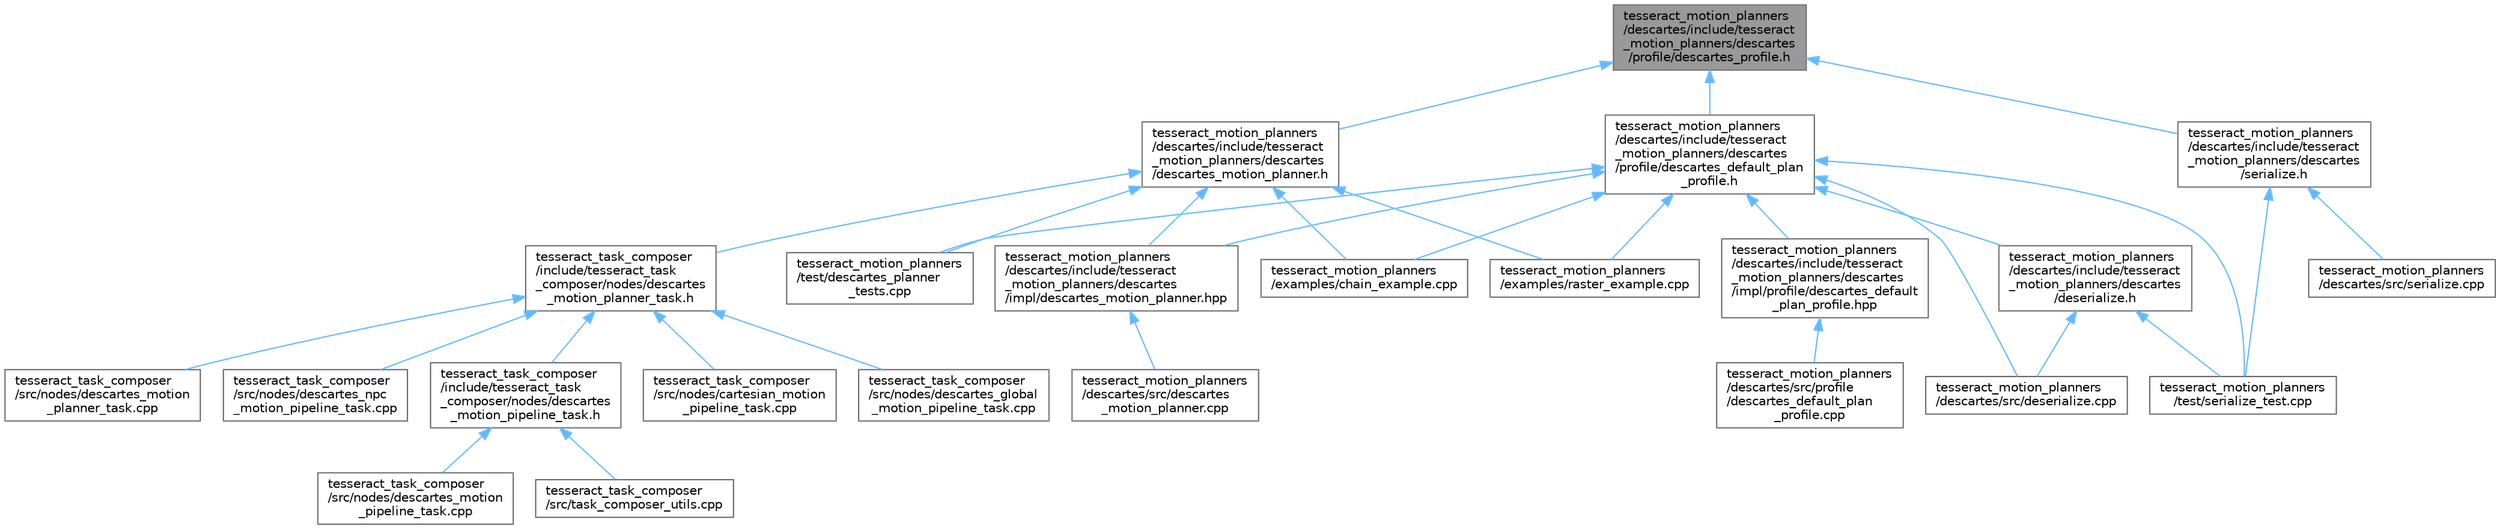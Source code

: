 digraph "tesseract_motion_planners/descartes/include/tesseract_motion_planners/descartes/profile/descartes_profile.h"
{
 // LATEX_PDF_SIZE
  bgcolor="transparent";
  edge [fontname=Helvetica,fontsize=10,labelfontname=Helvetica,labelfontsize=10];
  node [fontname=Helvetica,fontsize=10,shape=box,height=0.2,width=0.4];
  Node1 [label="tesseract_motion_planners\l/descartes/include/tesseract\l_motion_planners/descartes\l/profile/descartes_profile.h",height=0.2,width=0.4,color="gray40", fillcolor="grey60", style="filled", fontcolor="black",tooltip=" "];
  Node1 -> Node2 [dir="back",color="steelblue1",style="solid"];
  Node2 [label="tesseract_motion_planners\l/descartes/include/tesseract\l_motion_planners/descartes\l/descartes_motion_planner.h",height=0.2,width=0.4,color="grey40", fillcolor="white", style="filled",URL="$d4/dd8/descartes__motion__planner_8h.html",tooltip=" "];
  Node2 -> Node3 [dir="back",color="steelblue1",style="solid"];
  Node3 [label="tesseract_motion_planners\l/descartes/include/tesseract\l_motion_planners/descartes\l/impl/descartes_motion_planner.hpp",height=0.2,width=0.4,color="grey40", fillcolor="white", style="filled",URL="$dd/dad/descartes__motion__planner_8hpp.html",tooltip="Tesseract ROS Descartes planner."];
  Node3 -> Node4 [dir="back",color="steelblue1",style="solid"];
  Node4 [label="tesseract_motion_planners\l/descartes/src/descartes\l_motion_planner.cpp",height=0.2,width=0.4,color="grey40", fillcolor="white", style="filled",URL="$d5/dd0/descartes__motion__planner_8cpp.html",tooltip="Tesseract ROS Descartes planner."];
  Node2 -> Node5 [dir="back",color="steelblue1",style="solid"];
  Node5 [label="tesseract_motion_planners\l/examples/chain_example.cpp",height=0.2,width=0.4,color="grey40", fillcolor="white", style="filled",URL="$d2/de8/chain__example_8cpp.html",tooltip="Chained motion planning example."];
  Node2 -> Node6 [dir="back",color="steelblue1",style="solid"];
  Node6 [label="tesseract_motion_planners\l/examples/raster_example.cpp",height=0.2,width=0.4,color="grey40", fillcolor="white", style="filled",URL="$d4/dfe/raster__example_8cpp.html",tooltip="Raster motion planning example."];
  Node2 -> Node7 [dir="back",color="steelblue1",style="solid"];
  Node7 [label="tesseract_motion_planners\l/test/descartes_planner\l_tests.cpp",height=0.2,width=0.4,color="grey40", fillcolor="white", style="filled",URL="$d6/dcb/descartes__planner__tests_8cpp.html",tooltip="This contains unit test for the tesseract descartes planner."];
  Node2 -> Node8 [dir="back",color="steelblue1",style="solid"];
  Node8 [label="tesseract_task_composer\l/include/tesseract_task\l_composer/nodes/descartes\l_motion_planner_task.h",height=0.2,width=0.4,color="grey40", fillcolor="white", style="filled",URL="$d9/d84/descartes__motion__planner__task_8h.html",tooltip="Descartes motion planning pipeline."];
  Node8 -> Node9 [dir="back",color="steelblue1",style="solid"];
  Node9 [label="tesseract_task_composer\l/include/tesseract_task\l_composer/nodes/descartes\l_motion_pipeline_task.h",height=0.2,width=0.4,color="grey40", fillcolor="white", style="filled",URL="$d4/d01/descartes__motion__pipeline__task_8h.html",tooltip=" "];
  Node9 -> Node10 [dir="back",color="steelblue1",style="solid"];
  Node10 [label="tesseract_task_composer\l/src/nodes/descartes_motion\l_pipeline_task.cpp",height=0.2,width=0.4,color="grey40", fillcolor="white", style="filled",URL="$d4/daf/descartes__motion__pipeline__task_8cpp.html",tooltip=" "];
  Node9 -> Node11 [dir="back",color="steelblue1",style="solid"];
  Node11 [label="tesseract_task_composer\l/src/task_composer_utils.cpp",height=0.2,width=0.4,color="grey40", fillcolor="white", style="filled",URL="$d7/d3a/task__composer__utils_8cpp.html",tooltip="A task composer utils."];
  Node8 -> Node12 [dir="back",color="steelblue1",style="solid"];
  Node12 [label="tesseract_task_composer\l/src/nodes/cartesian_motion\l_pipeline_task.cpp",height=0.2,width=0.4,color="grey40", fillcolor="white", style="filled",URL="$d7/d06/cartesian__motion__pipeline__task_8cpp.html",tooltip=" "];
  Node8 -> Node13 [dir="back",color="steelblue1",style="solid"];
  Node13 [label="tesseract_task_composer\l/src/nodes/descartes_global\l_motion_pipeline_task.cpp",height=0.2,width=0.4,color="grey40", fillcolor="white", style="filled",URL="$db/d24/descartes__global__motion__pipeline__task_8cpp.html",tooltip=" "];
  Node8 -> Node14 [dir="back",color="steelblue1",style="solid"];
  Node14 [label="tesseract_task_composer\l/src/nodes/descartes_motion\l_planner_task.cpp",height=0.2,width=0.4,color="grey40", fillcolor="white", style="filled",URL="$d0/dfd/descartes__motion__planner__task_8cpp.html",tooltip="Descartes motion planner task."];
  Node8 -> Node15 [dir="back",color="steelblue1",style="solid"];
  Node15 [label="tesseract_task_composer\l/src/nodes/descartes_npc\l_motion_pipeline_task.cpp",height=0.2,width=0.4,color="grey40", fillcolor="white", style="filled",URL="$da/d51/descartes__npc__motion__pipeline__task_8cpp.html",tooltip=" "];
  Node1 -> Node16 [dir="back",color="steelblue1",style="solid"];
  Node16 [label="tesseract_motion_planners\l/descartes/include/tesseract\l_motion_planners/descartes\l/profile/descartes_default_plan\l_profile.h",height=0.2,width=0.4,color="grey40", fillcolor="white", style="filled",URL="$d5/d91/descartes__default__plan__profile_8h.html",tooltip=" "];
  Node16 -> Node17 [dir="back",color="steelblue1",style="solid"];
  Node17 [label="tesseract_motion_planners\l/descartes/include/tesseract\l_motion_planners/descartes\l/deserialize.h",height=0.2,width=0.4,color="grey40", fillcolor="white", style="filled",URL="$dd/d1e/descartes_2include_2tesseract__motion__planners_2descartes_2deserialize_8h.html",tooltip="Provide methods for deserialize descartes plans to xml."];
  Node17 -> Node18 [dir="back",color="steelblue1",style="solid"];
  Node18 [label="tesseract_motion_planners\l/descartes/src/deserialize.cpp",height=0.2,width=0.4,color="grey40", fillcolor="white", style="filled",URL="$d5/d68/descartes_2src_2deserialize_8cpp.html",tooltip="Provide methods for deserialize instructions to xml and deserialization."];
  Node17 -> Node19 [dir="back",color="steelblue1",style="solid"];
  Node19 [label="tesseract_motion_planners\l/test/serialize_test.cpp",height=0.2,width=0.4,color="grey40", fillcolor="white", style="filled",URL="$d3/d15/tesseract__motion__planners_2test_2serialize__test_8cpp.html",tooltip=" "];
  Node16 -> Node3 [dir="back",color="steelblue1",style="solid"];
  Node16 -> Node20 [dir="back",color="steelblue1",style="solid"];
  Node20 [label="tesseract_motion_planners\l/descartes/include/tesseract\l_motion_planners/descartes\l/impl/profile/descartes_default\l_plan_profile.hpp",height=0.2,width=0.4,color="grey40", fillcolor="white", style="filled",URL="$df/d3e/descartes__default__plan__profile_8hpp.html",tooltip=" "];
  Node20 -> Node21 [dir="back",color="steelblue1",style="solid"];
  Node21 [label="tesseract_motion_planners\l/descartes/src/profile\l/descartes_default_plan\l_profile.cpp",height=0.2,width=0.4,color="grey40", fillcolor="white", style="filled",URL="$da/dcd/descartes__default__plan__profile_8cpp.html",tooltip=" "];
  Node16 -> Node18 [dir="back",color="steelblue1",style="solid"];
  Node16 -> Node5 [dir="back",color="steelblue1",style="solid"];
  Node16 -> Node6 [dir="back",color="steelblue1",style="solid"];
  Node16 -> Node7 [dir="back",color="steelblue1",style="solid"];
  Node16 -> Node19 [dir="back",color="steelblue1",style="solid"];
  Node1 -> Node22 [dir="back",color="steelblue1",style="solid"];
  Node22 [label="tesseract_motion_planners\l/descartes/include/tesseract\l_motion_planners/descartes\l/serialize.h",height=0.2,width=0.4,color="grey40", fillcolor="white", style="filled",URL="$d6/d1b/descartes_2include_2tesseract__motion__planners_2descartes_2serialize_8h.html",tooltip="Provide methods for serializing descartes plans to xml."];
  Node22 -> Node23 [dir="back",color="steelblue1",style="solid"];
  Node23 [label="tesseract_motion_planners\l/descartes/src/serialize.cpp",height=0.2,width=0.4,color="grey40", fillcolor="white", style="filled",URL="$df/d21/descartes_2src_2serialize_8cpp.html",tooltip=" "];
  Node22 -> Node19 [dir="back",color="steelblue1",style="solid"];
}
